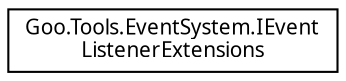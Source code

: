 digraph "Graphical Class Hierarchy"
{
 // LATEX_PDF_SIZE
  edge [fontname="Calibrii",fontsize="10",labelfontname="Calibrii",labelfontsize="10"];
  node [fontname="Calibrii",fontsize="10",shape=record];
  rankdir="LR";
  Node0 [label="Goo.Tools.EventSystem.IEvent\lListenerExtensions",height=0.2,width=0.4,color="black", fillcolor="white", style="filled",URL="$d0/d58/classGoo_1_1Tools_1_1EventSystem_1_1IEventListenerExtensions.html",tooltip=" "];
}
